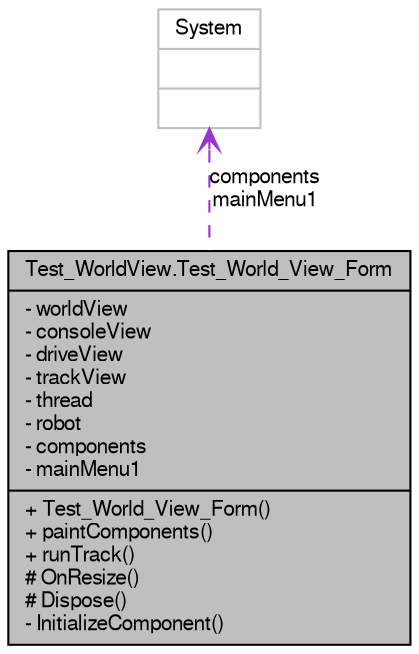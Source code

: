 digraph G
{
  edge [fontname="FreeSans",fontsize="10",labelfontname="FreeSans",labelfontsize="10"];
  node [fontname="FreeSans",fontsize="10",shape=record];
  Node1 [label="{Test_WorldView.Test_World_View_Form\n|- worldView\l- consoleView\l- driveView\l- trackView\l- thread\l- robot\l- components\l- mainMenu1\l|+ Test_World_View_Form()\l+ paintComponents()\l+ runTrack()\l# OnResize()\l# Dispose()\l- InitializeComponent()\l}",height=0.2,width=0.4,color="black", fillcolor="grey75", style="filled" fontcolor="black"];
  Node2 -> Node1 [dir=back,color="darkorchid3",fontsize="10",style="dashed",label="components\nmainMenu1",arrowtail="open"];
  Node2 [label="{System\n||}",height=0.2,width=0.4,color="grey75", fillcolor="white", style="filled"];
}
